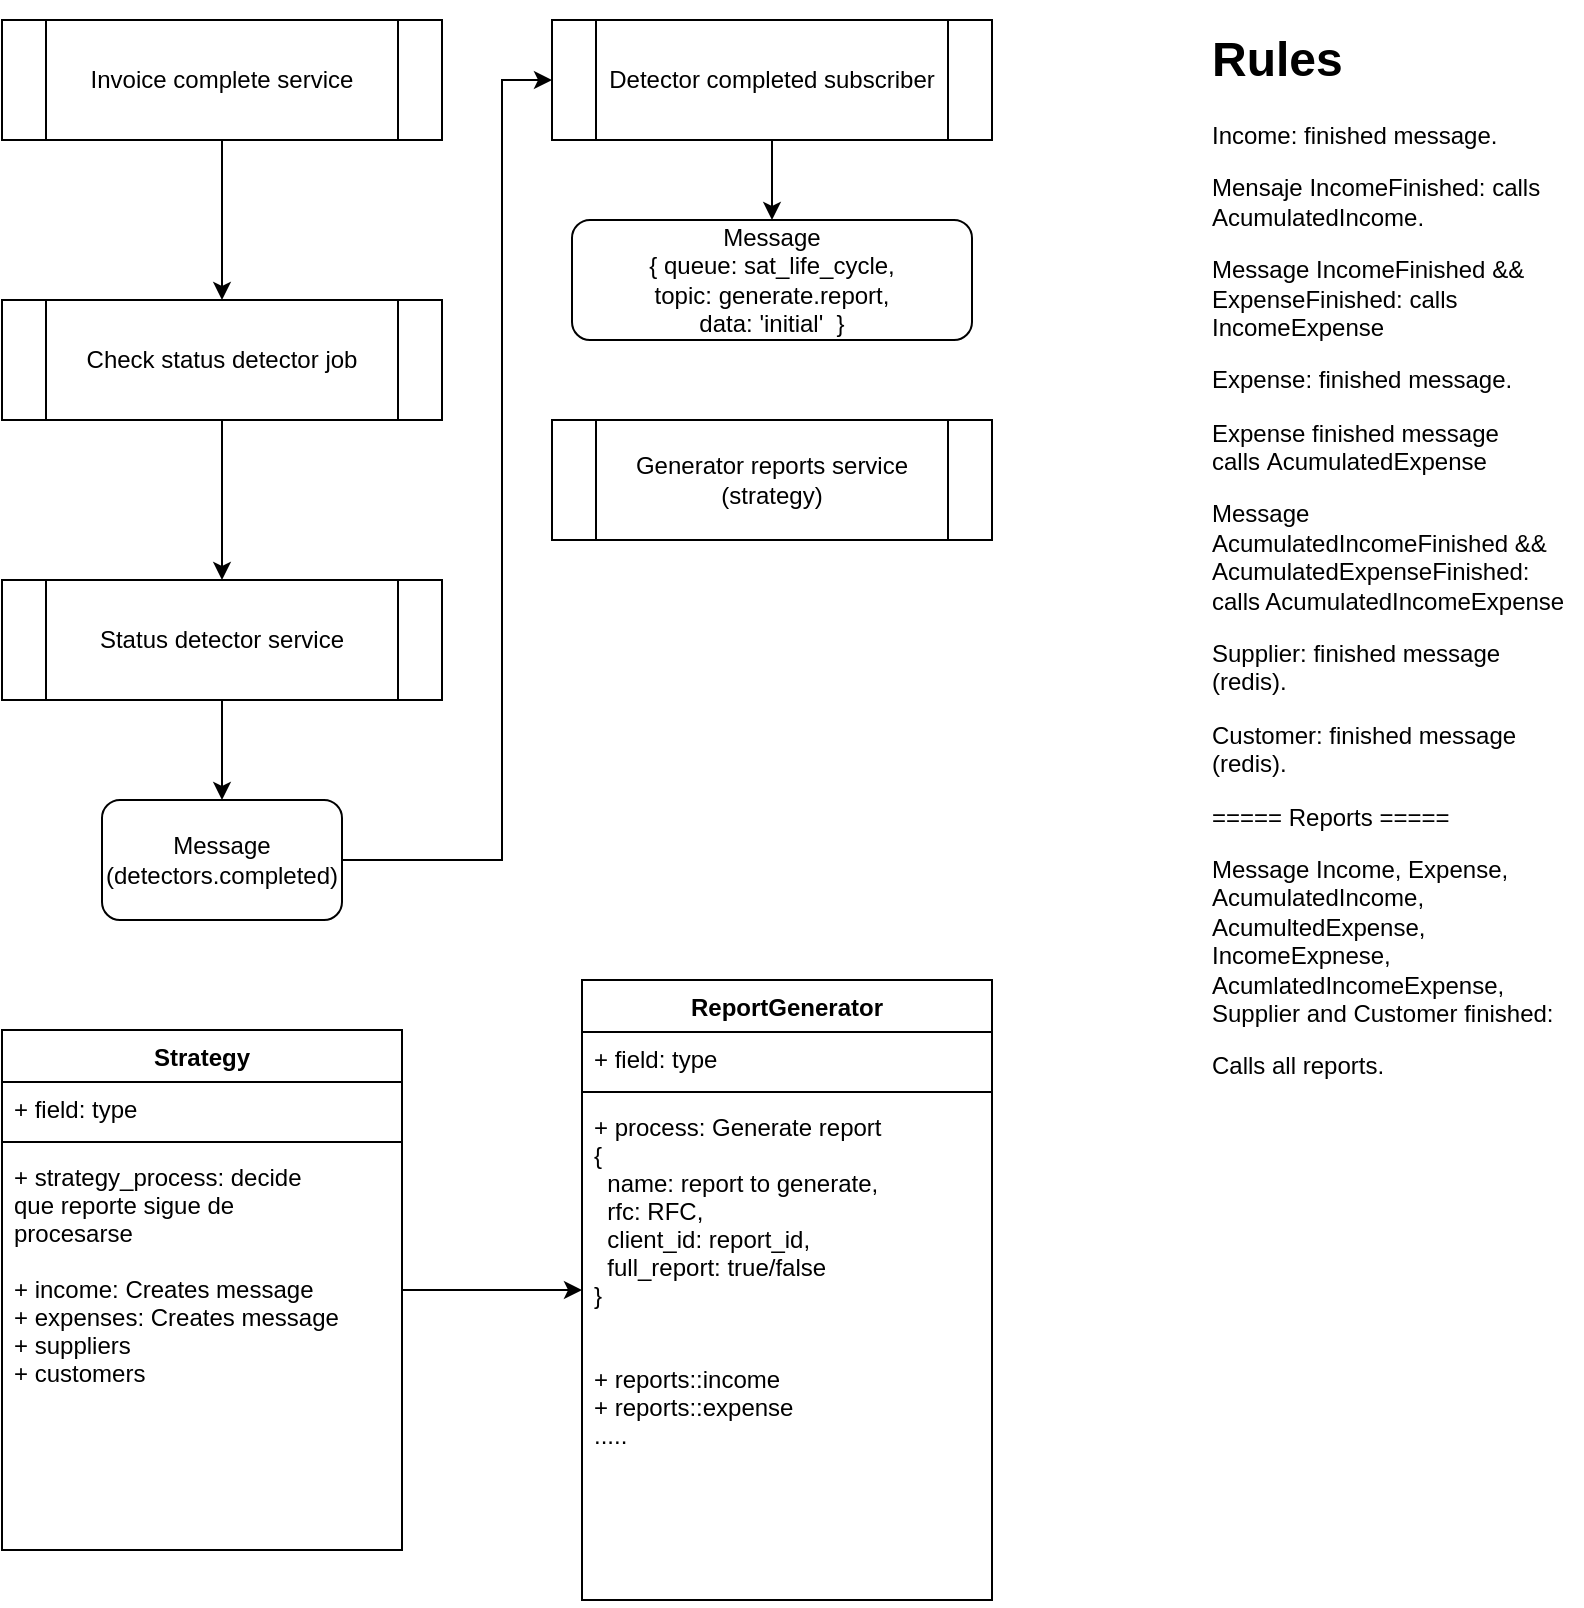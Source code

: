 <mxfile version="13.7.5" type="github">
  <diagram id="Ii0FoOivsXj-IQr9ZsnR" name="Page-1">
    <mxGraphModel dx="1042" dy="617" grid="1" gridSize="10" guides="1" tooltips="1" connect="1" arrows="1" fold="1" page="1" pageScale="1" pageWidth="850" pageHeight="1100" math="0" shadow="0">
      <root>
        <mxCell id="0" />
        <mxCell id="1" parent="0" />
        <mxCell id="VE2SZpXta_WyNjlQ6-rk-3" value="" style="edgeStyle=orthogonalEdgeStyle;rounded=0;orthogonalLoop=1;jettySize=auto;html=1;" edge="1" parent="1" source="VE2SZpXta_WyNjlQ6-rk-1" target="VE2SZpXta_WyNjlQ6-rk-2">
          <mxGeometry relative="1" as="geometry" />
        </mxCell>
        <mxCell id="VE2SZpXta_WyNjlQ6-rk-1" value="Invoice complete service" style="shape=process;whiteSpace=wrap;html=1;backgroundOutline=1;" vertex="1" parent="1">
          <mxGeometry x="40" y="40" width="220" height="60" as="geometry" />
        </mxCell>
        <mxCell id="VE2SZpXta_WyNjlQ6-rk-5" value="" style="edgeStyle=orthogonalEdgeStyle;rounded=0;orthogonalLoop=1;jettySize=auto;html=1;" edge="1" parent="1" source="VE2SZpXta_WyNjlQ6-rk-2" target="VE2SZpXta_WyNjlQ6-rk-4">
          <mxGeometry relative="1" as="geometry" />
        </mxCell>
        <mxCell id="VE2SZpXta_WyNjlQ6-rk-2" value="Check status detector job" style="shape=process;whiteSpace=wrap;html=1;backgroundOutline=1;" vertex="1" parent="1">
          <mxGeometry x="40" y="180" width="220" height="60" as="geometry" />
        </mxCell>
        <mxCell id="VE2SZpXta_WyNjlQ6-rk-12" value="" style="edgeStyle=orthogonalEdgeStyle;rounded=0;orthogonalLoop=1;jettySize=auto;html=1;" edge="1" parent="1" source="VE2SZpXta_WyNjlQ6-rk-4" target="VE2SZpXta_WyNjlQ6-rk-10">
          <mxGeometry relative="1" as="geometry" />
        </mxCell>
        <mxCell id="VE2SZpXta_WyNjlQ6-rk-4" value="Status detector service" style="shape=process;whiteSpace=wrap;html=1;backgroundOutline=1;" vertex="1" parent="1">
          <mxGeometry x="40" y="320" width="220" height="60" as="geometry" />
        </mxCell>
        <mxCell id="VE2SZpXta_WyNjlQ6-rk-17" value="" style="edgeStyle=orthogonalEdgeStyle;rounded=0;orthogonalLoop=1;jettySize=auto;html=1;" edge="1" parent="1" source="VE2SZpXta_WyNjlQ6-rk-6" target="VE2SZpXta_WyNjlQ6-rk-14">
          <mxGeometry relative="1" as="geometry" />
        </mxCell>
        <mxCell id="VE2SZpXta_WyNjlQ6-rk-6" value="Detector completed subscriber" style="shape=process;whiteSpace=wrap;html=1;backgroundOutline=1;" vertex="1" parent="1">
          <mxGeometry x="315" y="40" width="220" height="60" as="geometry" />
        </mxCell>
        <mxCell id="VE2SZpXta_WyNjlQ6-rk-8" value="Generator reports service&lt;br&gt;(strategy)" style="shape=process;whiteSpace=wrap;html=1;backgroundOutline=1;" vertex="1" parent="1">
          <mxGeometry x="315" y="240" width="220" height="60" as="geometry" />
        </mxCell>
        <mxCell id="VE2SZpXta_WyNjlQ6-rk-11" value="" style="edgeStyle=orthogonalEdgeStyle;rounded=0;orthogonalLoop=1;jettySize=auto;html=1;" edge="1" parent="1" source="VE2SZpXta_WyNjlQ6-rk-10" target="VE2SZpXta_WyNjlQ6-rk-6">
          <mxGeometry relative="1" as="geometry">
            <Array as="points">
              <mxPoint x="290" y="460" />
              <mxPoint x="290" y="70" />
            </Array>
          </mxGeometry>
        </mxCell>
        <mxCell id="VE2SZpXta_WyNjlQ6-rk-10" value="Message (detectors.completed)" style="rounded=1;whiteSpace=wrap;html=1;" vertex="1" parent="1">
          <mxGeometry x="90" y="430" width="120" height="60" as="geometry" />
        </mxCell>
        <mxCell id="VE2SZpXta_WyNjlQ6-rk-14" value="Message&lt;br&gt;{ queue: sat_life_cycle,&lt;br&gt;topic: generate.report,&lt;br&gt;data: &#39;initial&#39;&amp;nbsp; }" style="rounded=1;whiteSpace=wrap;html=1;" vertex="1" parent="1">
          <mxGeometry x="325" y="140" width="200" height="60" as="geometry" />
        </mxCell>
        <mxCell id="VE2SZpXta_WyNjlQ6-rk-27" value="&lt;h1&gt;Rules&lt;/h1&gt;&lt;p&gt;Income: finished message.&lt;/p&gt;&lt;p&gt;&lt;span&gt;Mensaje IncomeFinished: calls AcumulatedIncome.&lt;/span&gt;&lt;/p&gt;&lt;p&gt;Message IncomeFinished &amp;amp;&amp;amp; ExpenseFinished: calls IncomeExpense&lt;br&gt;&lt;/p&gt;&lt;p&gt;Expense: finished message.&lt;/p&gt;&lt;p&gt;Expense finished message calls&amp;nbsp;&lt;span&gt;AcumulatedExpense&lt;/span&gt;&lt;/p&gt;&lt;p&gt;Message AcumulatedIncomeFinished &amp;amp;&amp;amp; AcumulatedExpenseFinished: calls AcumulatedIncomeExpense&lt;/p&gt;&lt;p&gt;&lt;span&gt;Supplier: finished message (redis).&lt;/span&gt;&lt;br&gt;&lt;/p&gt;&lt;p&gt;Customer: finished message (redis).&lt;/p&gt;&lt;p&gt;===== Reports =====&lt;/p&gt;&lt;p&gt;Message Income, Expense, AcumulatedIncome, AcumultedExpense, IncomeExpnese, AcumlatedIncomeExpense, Supplier and Customer finished:&lt;/p&gt;&lt;p&gt;Calls all reports.&lt;/p&gt;" style="text;html=1;strokeColor=none;fillColor=none;spacing=5;spacingTop=-20;whiteSpace=wrap;overflow=hidden;rounded=0;" vertex="1" parent="1">
          <mxGeometry x="640" y="40" width="190" height="790" as="geometry" />
        </mxCell>
        <mxCell id="VE2SZpXta_WyNjlQ6-rk-32" style="edgeStyle=orthogonalEdgeStyle;rounded=0;orthogonalLoop=1;jettySize=auto;html=1;" edge="1" parent="1" source="VE2SZpXta_WyNjlQ6-rk-20" target="VE2SZpXta_WyNjlQ6-rk-28">
          <mxGeometry relative="1" as="geometry" />
        </mxCell>
        <mxCell id="VE2SZpXta_WyNjlQ6-rk-20" value="Strategy" style="swimlane;fontStyle=1;align=center;verticalAlign=top;childLayout=stackLayout;horizontal=1;startSize=26;horizontalStack=0;resizeParent=1;resizeParentMax=0;resizeLast=0;collapsible=1;marginBottom=0;" vertex="1" parent="1">
          <mxGeometry x="40" y="545" width="200" height="260" as="geometry" />
        </mxCell>
        <mxCell id="VE2SZpXta_WyNjlQ6-rk-21" value="+ field: type" style="text;strokeColor=none;fillColor=none;align=left;verticalAlign=top;spacingLeft=4;spacingRight=4;overflow=hidden;rotatable=0;points=[[0,0.5],[1,0.5]];portConstraint=eastwest;" vertex="1" parent="VE2SZpXta_WyNjlQ6-rk-20">
          <mxGeometry y="26" width="200" height="26" as="geometry" />
        </mxCell>
        <mxCell id="VE2SZpXta_WyNjlQ6-rk-22" value="" style="line;strokeWidth=1;fillColor=none;align=left;verticalAlign=middle;spacingTop=-1;spacingLeft=3;spacingRight=3;rotatable=0;labelPosition=right;points=[];portConstraint=eastwest;" vertex="1" parent="VE2SZpXta_WyNjlQ6-rk-20">
          <mxGeometry y="52" width="200" height="8" as="geometry" />
        </mxCell>
        <mxCell id="VE2SZpXta_WyNjlQ6-rk-23" value="+ strategy_process: decide&#xa;que reporte sigue de&#xa;procesarse&#xa;&#xa;+ income: Creates message&#xa;+ expenses: Creates message&#xa;+ suppliers&#xa;+ customers&#xa;" style="text;strokeColor=none;fillColor=none;align=left;verticalAlign=top;spacingLeft=4;spacingRight=4;overflow=hidden;rotatable=0;points=[[0,0.5],[1,0.5]];portConstraint=eastwest;" vertex="1" parent="VE2SZpXta_WyNjlQ6-rk-20">
          <mxGeometry y="60" width="200" height="200" as="geometry" />
        </mxCell>
        <mxCell id="VE2SZpXta_WyNjlQ6-rk-28" value="ReportGenerator" style="swimlane;fontStyle=1;align=center;verticalAlign=top;childLayout=stackLayout;horizontal=1;startSize=26;horizontalStack=0;resizeParent=1;resizeParentMax=0;resizeLast=0;collapsible=1;marginBottom=0;" vertex="1" parent="1">
          <mxGeometry x="330" y="520" width="205" height="310" as="geometry" />
        </mxCell>
        <mxCell id="VE2SZpXta_WyNjlQ6-rk-29" value="+ field: type" style="text;strokeColor=none;fillColor=none;align=left;verticalAlign=top;spacingLeft=4;spacingRight=4;overflow=hidden;rotatable=0;points=[[0,0.5],[1,0.5]];portConstraint=eastwest;" vertex="1" parent="VE2SZpXta_WyNjlQ6-rk-28">
          <mxGeometry y="26" width="205" height="26" as="geometry" />
        </mxCell>
        <mxCell id="VE2SZpXta_WyNjlQ6-rk-30" value="" style="line;strokeWidth=1;fillColor=none;align=left;verticalAlign=middle;spacingTop=-1;spacingLeft=3;spacingRight=3;rotatable=0;labelPosition=right;points=[];portConstraint=eastwest;" vertex="1" parent="VE2SZpXta_WyNjlQ6-rk-28">
          <mxGeometry y="52" width="205" height="8" as="geometry" />
        </mxCell>
        <mxCell id="VE2SZpXta_WyNjlQ6-rk-31" value="+ process: Generate report&#xa;{ &#xa;  name: report to generate,&#xa;  rfc: RFC,&#xa;  client_id: report_id,&#xa;  full_report: true/false&#xa;}&#xa;&#xa;&#xa;+ reports::income&#xa;+ reports::expense&#xa;....." style="text;strokeColor=none;fillColor=none;align=left;verticalAlign=top;spacingLeft=4;spacingRight=4;overflow=hidden;rotatable=0;points=[[0,0.5],[1,0.5]];portConstraint=eastwest;" vertex="1" parent="VE2SZpXta_WyNjlQ6-rk-28">
          <mxGeometry y="60" width="205" height="250" as="geometry" />
        </mxCell>
      </root>
    </mxGraphModel>
  </diagram>
</mxfile>
